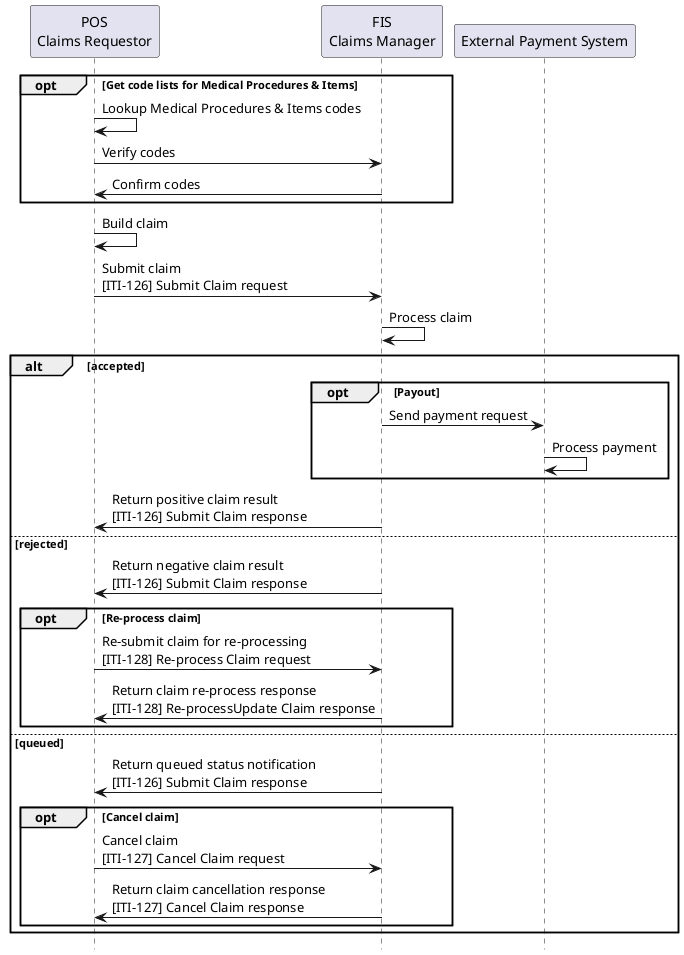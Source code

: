 @startuml
skinparam svgDimensionStyle false
hide footbox

participant "POS\nClaims Requestor" as App
participant "FIS\nClaims Manager" as FIS
participant "External Payment System" as EXT


opt Get code lists for Medical Procedures & Items
	App -> App: Lookup Medical Procedures & Items codes
	App -> FIS: Verify codes
	FIS -> App: Confirm codes
end opt
 
App -> App: Build claim
App -> FIS: Submit claim\n&#91;ITI-126&#93; Submit Claim request
FIS -> FIS: Process claim

alt accepted
	opt Payout
		FIS->EXT: Send payment request
   	EXT->EXT: Process payment
	end opt
	FIS -> App: Return positive claim result\n&#91;ITI-126&#93; Submit Claim response
else rejected
	FIS -> App: Return negative claim result\n&#91;ITI-126&#93; Submit Claim response
	opt Re-process claim
		App -> FIS: Re-submit claim for re-processing\n&#91;ITI-128&#93; Re-process Claim request
		FIS -> App: Return claim re-process response\n&#91;ITI-128&#93; Re-processUpdate Claim response
	end opt
else queued
	FIS -> App: Return queued status notification\n&#91;ITI-126&#93; Submit Claim response
	opt Cancel claim
		App -> FIS: Cancel claim\n&#91;ITI-127&#93; Cancel Claim request
		FIS -> App: Return claim cancellation response\n&#91;ITI-127&#93; Cancel Claim response
	end opt
end

@enduml
